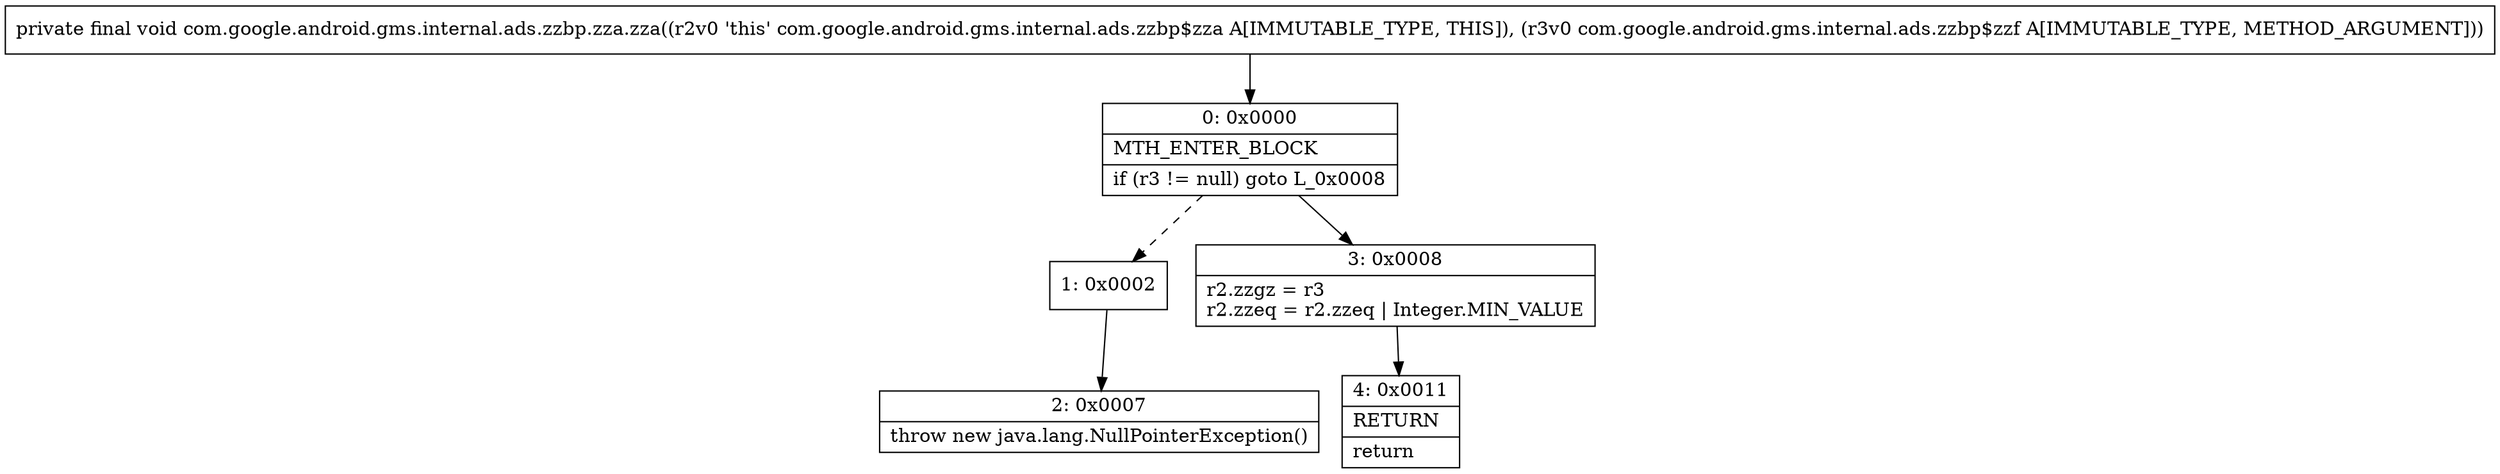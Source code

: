 digraph "CFG forcom.google.android.gms.internal.ads.zzbp.zza.zza(Lcom\/google\/android\/gms\/internal\/ads\/zzbp$zzf;)V" {
Node_0 [shape=record,label="{0\:\ 0x0000|MTH_ENTER_BLOCK\l|if (r3 != null) goto L_0x0008\l}"];
Node_1 [shape=record,label="{1\:\ 0x0002}"];
Node_2 [shape=record,label="{2\:\ 0x0007|throw new java.lang.NullPointerException()\l}"];
Node_3 [shape=record,label="{3\:\ 0x0008|r2.zzgz = r3\lr2.zzeq = r2.zzeq \| Integer.MIN_VALUE\l}"];
Node_4 [shape=record,label="{4\:\ 0x0011|RETURN\l|return\l}"];
MethodNode[shape=record,label="{private final void com.google.android.gms.internal.ads.zzbp.zza.zza((r2v0 'this' com.google.android.gms.internal.ads.zzbp$zza A[IMMUTABLE_TYPE, THIS]), (r3v0 com.google.android.gms.internal.ads.zzbp$zzf A[IMMUTABLE_TYPE, METHOD_ARGUMENT])) }"];
MethodNode -> Node_0;
Node_0 -> Node_1[style=dashed];
Node_0 -> Node_3;
Node_1 -> Node_2;
Node_3 -> Node_4;
}

